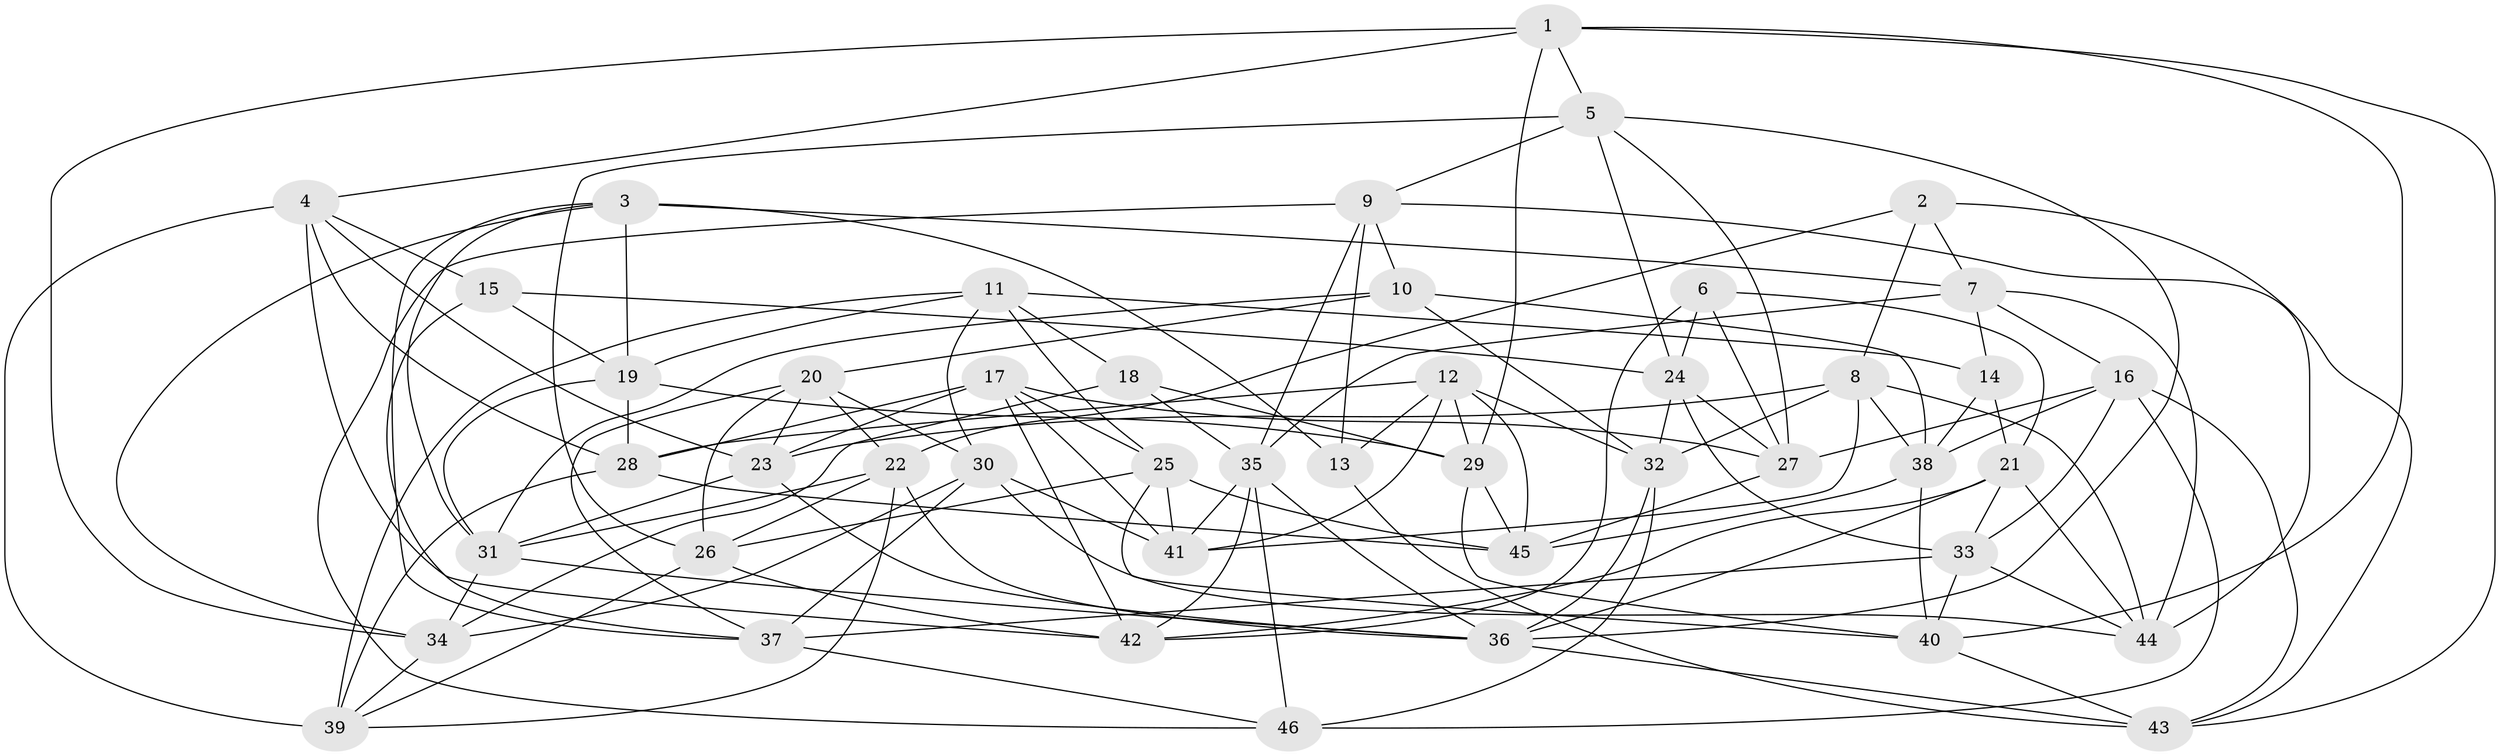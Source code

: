 // original degree distribution, {4: 1.0}
// Generated by graph-tools (version 1.1) at 2025/50/03/09/25 03:50:44]
// undirected, 46 vertices, 133 edges
graph export_dot {
graph [start="1"]
  node [color=gray90,style=filled];
  1;
  2;
  3;
  4;
  5;
  6;
  7;
  8;
  9;
  10;
  11;
  12;
  13;
  14;
  15;
  16;
  17;
  18;
  19;
  20;
  21;
  22;
  23;
  24;
  25;
  26;
  27;
  28;
  29;
  30;
  31;
  32;
  33;
  34;
  35;
  36;
  37;
  38;
  39;
  40;
  41;
  42;
  43;
  44;
  45;
  46;
  1 -- 4 [weight=1.0];
  1 -- 5 [weight=1.0];
  1 -- 29 [weight=1.0];
  1 -- 34 [weight=1.0];
  1 -- 40 [weight=1.0];
  1 -- 43 [weight=1.0];
  2 -- 7 [weight=1.0];
  2 -- 8 [weight=1.0];
  2 -- 22 [weight=1.0];
  2 -- 43 [weight=1.0];
  3 -- 7 [weight=1.0];
  3 -- 13 [weight=1.0];
  3 -- 19 [weight=1.0];
  3 -- 31 [weight=1.0];
  3 -- 34 [weight=1.0];
  3 -- 37 [weight=1.0];
  4 -- 15 [weight=1.0];
  4 -- 23 [weight=1.0];
  4 -- 28 [weight=1.0];
  4 -- 39 [weight=1.0];
  4 -- 42 [weight=1.0];
  5 -- 9 [weight=1.0];
  5 -- 24 [weight=1.0];
  5 -- 26 [weight=1.0];
  5 -- 27 [weight=1.0];
  5 -- 36 [weight=1.0];
  6 -- 21 [weight=1.0];
  6 -- 24 [weight=1.0];
  6 -- 27 [weight=1.0];
  6 -- 42 [weight=1.0];
  7 -- 14 [weight=1.0];
  7 -- 16 [weight=1.0];
  7 -- 35 [weight=1.0];
  7 -- 44 [weight=1.0];
  8 -- 23 [weight=1.0];
  8 -- 32 [weight=1.0];
  8 -- 38 [weight=1.0];
  8 -- 41 [weight=1.0];
  8 -- 44 [weight=1.0];
  9 -- 10 [weight=1.0];
  9 -- 13 [weight=1.0];
  9 -- 35 [weight=1.0];
  9 -- 44 [weight=1.0];
  9 -- 46 [weight=1.0];
  10 -- 20 [weight=1.0];
  10 -- 31 [weight=2.0];
  10 -- 32 [weight=1.0];
  10 -- 38 [weight=1.0];
  11 -- 14 [weight=1.0];
  11 -- 18 [weight=1.0];
  11 -- 19 [weight=1.0];
  11 -- 25 [weight=1.0];
  11 -- 30 [weight=1.0];
  11 -- 39 [weight=1.0];
  12 -- 13 [weight=1.0];
  12 -- 28 [weight=1.0];
  12 -- 29 [weight=1.0];
  12 -- 32 [weight=1.0];
  12 -- 41 [weight=1.0];
  12 -- 45 [weight=1.0];
  13 -- 43 [weight=1.0];
  14 -- 21 [weight=1.0];
  14 -- 38 [weight=1.0];
  15 -- 19 [weight=1.0];
  15 -- 24 [weight=1.0];
  15 -- 37 [weight=1.0];
  16 -- 27 [weight=1.0];
  16 -- 33 [weight=1.0];
  16 -- 38 [weight=1.0];
  16 -- 43 [weight=1.0];
  16 -- 46 [weight=1.0];
  17 -- 23 [weight=1.0];
  17 -- 25 [weight=1.0];
  17 -- 27 [weight=1.0];
  17 -- 28 [weight=1.0];
  17 -- 41 [weight=1.0];
  17 -- 42 [weight=1.0];
  18 -- 29 [weight=1.0];
  18 -- 34 [weight=1.0];
  18 -- 35 [weight=1.0];
  19 -- 28 [weight=1.0];
  19 -- 29 [weight=1.0];
  19 -- 31 [weight=1.0];
  20 -- 22 [weight=1.0];
  20 -- 23 [weight=1.0];
  20 -- 26 [weight=1.0];
  20 -- 30 [weight=1.0];
  20 -- 37 [weight=1.0];
  21 -- 33 [weight=1.0];
  21 -- 36 [weight=1.0];
  21 -- 42 [weight=1.0];
  21 -- 44 [weight=1.0];
  22 -- 26 [weight=1.0];
  22 -- 31 [weight=1.0];
  22 -- 36 [weight=1.0];
  22 -- 39 [weight=1.0];
  23 -- 31 [weight=1.0];
  23 -- 36 [weight=1.0];
  24 -- 27 [weight=1.0];
  24 -- 32 [weight=1.0];
  24 -- 33 [weight=1.0];
  25 -- 26 [weight=1.0];
  25 -- 40 [weight=1.0];
  25 -- 41 [weight=1.0];
  25 -- 45 [weight=1.0];
  26 -- 39 [weight=1.0];
  26 -- 42 [weight=1.0];
  27 -- 45 [weight=1.0];
  28 -- 39 [weight=1.0];
  28 -- 45 [weight=1.0];
  29 -- 40 [weight=1.0];
  29 -- 45 [weight=1.0];
  30 -- 34 [weight=1.0];
  30 -- 37 [weight=1.0];
  30 -- 41 [weight=1.0];
  30 -- 44 [weight=1.0];
  31 -- 34 [weight=1.0];
  31 -- 36 [weight=1.0];
  32 -- 36 [weight=1.0];
  32 -- 46 [weight=1.0];
  33 -- 37 [weight=1.0];
  33 -- 40 [weight=1.0];
  33 -- 44 [weight=1.0];
  34 -- 39 [weight=1.0];
  35 -- 36 [weight=1.0];
  35 -- 41 [weight=1.0];
  35 -- 42 [weight=1.0];
  35 -- 46 [weight=2.0];
  36 -- 43 [weight=1.0];
  37 -- 46 [weight=1.0];
  38 -- 40 [weight=1.0];
  38 -- 45 [weight=1.0];
  40 -- 43 [weight=1.0];
}
